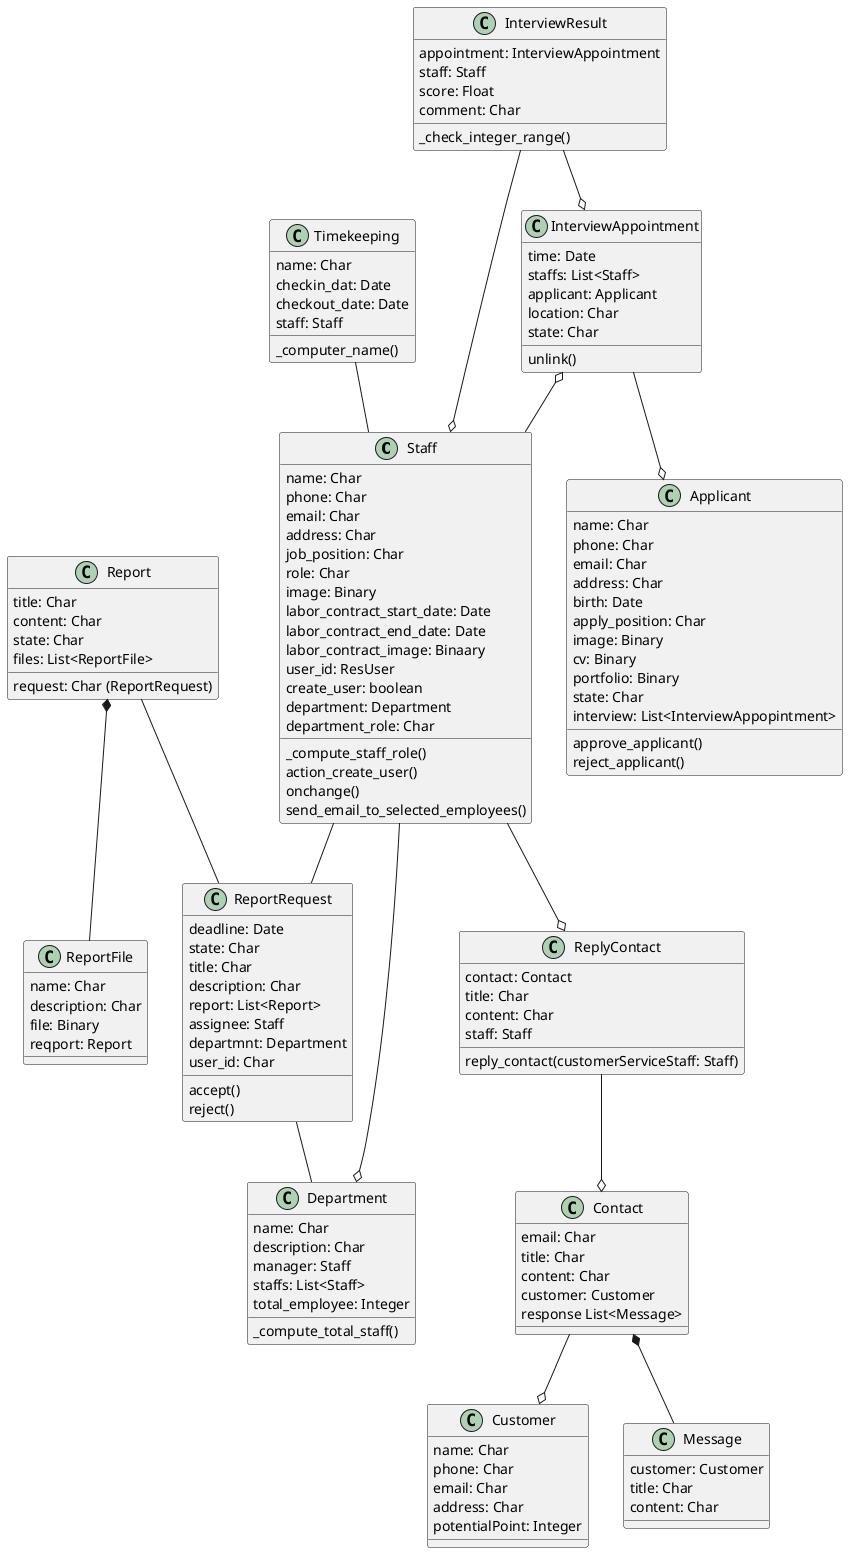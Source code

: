 @startuml
class Staff {
name: Char
phone: Char
email: Char
address: Char
job_position: Char
role: Char
image: Binary
labor_contract_start_date: Date
labor_contract_end_date: Date
labor_contract_image: Binaary
user_id: ResUser
create_user: boolean
department: Department
department_role: Char
_compute_staff_role()
action_create_user()
onchange()
send_email_to_selected_employees()
}

class Timekeeping {
name: Char
checkin_dat: Date
checkout_date: Date
staff: Staff
_computer_name()
}

class Department {
name: Char
description: Char
manager: Staff
staffs: List<Staff>
total_employee: Integer 
_compute_total_staff()
}

class ReportRequest {
deadline: Date
state: Char
title: Char
description: Char
report: List<Report>
assignee: Staff
departmnt: Department
user_id: Char
accept()
reject()
}

class ReportFile {
name: Char
description: Char
file: Binary
reqport: Report
}

class Report {
title: Char
content: Char
state: Char
files: List<ReportFile>
request: Char (ReportRequest)
}

class InterviewResult {
appointment: InterviewAppointment
staff: Staff
score: Float
comment: Char
_check_integer_range()
}

class InterviewAppointment {
time: Date
staffs: List<Staff>
applicant: Applicant
location: Char
state: Char
unlink()
}

class Applicant {
name: Char
phone: Char
email: Char
address: Char
birth: Date
apply_position: Char
image: Binary
cv: Binary
portfolio: Binary
state: Char
interview: List<InterviewAppopintment>
approve_applicant()
reject_applicant()
}

class Contact {
email: Char
title: Char
content: Char
customer: Customer
response List<Message>
}

class Customer {
name: Char
phone: Char
email: Char
address: Char
potentialPoint: Integer
}

class Message {
customer: Customer
title: Char
content: Char
}

class ReplyContact {
contact: Contact
title: Char
content: Char
staff: Staff
reply_contact(customerServiceStaff: Staff)
}


Timekeeping -- Staff
Staff --o Department
Staff -- ReportRequest
ReportRequest -- Department
Report *-- ReportFile
Report -- ReportRequest
InterviewAppointment o-- Staff
InterviewResult --o Staff
InterviewResult --o InterviewAppointment
InterviewAppointment --o Applicant
Staff --o ReplyContact
ReplyContact --o Contact
Contact --o Customer
Contact *-- Message

@enduml
